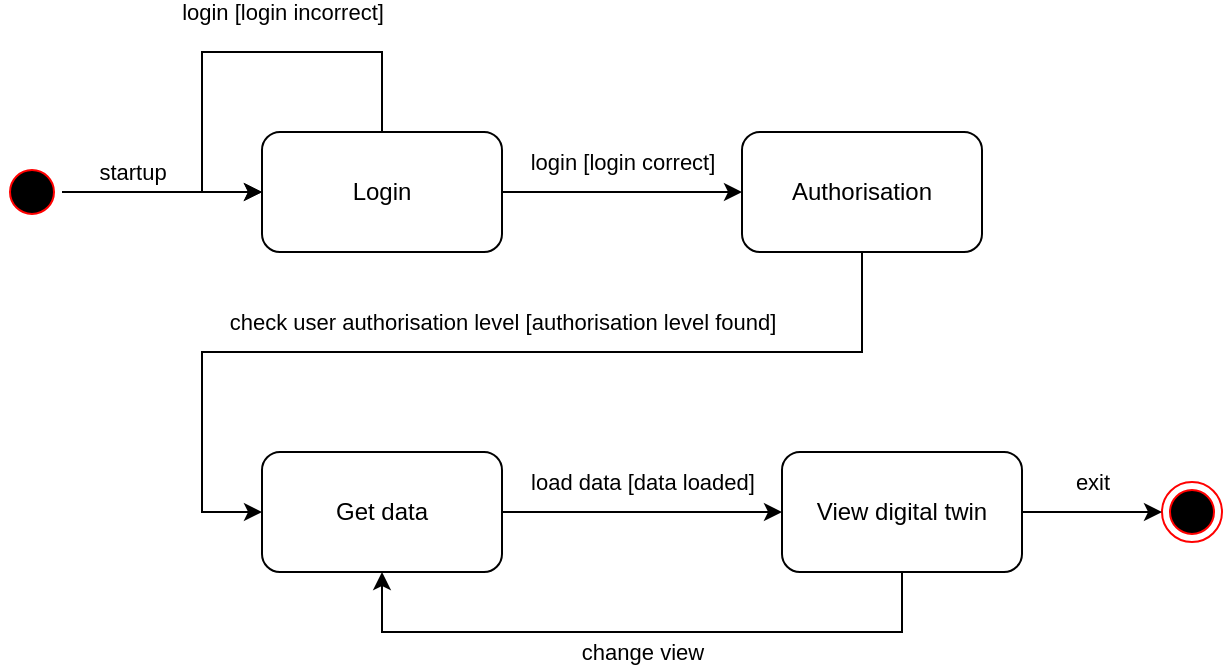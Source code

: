 <mxfile version="15.7.3" type="device"><diagram id="cF61DuwzFayxc4ZNtusw" name="Pagina-1"><mxGraphModel dx="918" dy="729" grid="1" gridSize="10" guides="1" tooltips="1" connect="1" arrows="1" fold="1" page="1" pageScale="1" pageWidth="2336" pageHeight="1654" math="0" shadow="0"><root><mxCell id="0"/><mxCell id="1" parent="0"/><mxCell id="4Gmc0JCR9cxEjJ_54zln-1" value="Login" style="rounded=1;whiteSpace=wrap;html=1;" vertex="1" parent="1"><mxGeometry x="250" y="120" width="120" height="60" as="geometry"/></mxCell><mxCell id="4Gmc0JCR9cxEjJ_54zln-2" value="" style="ellipse;html=1;shape=startState;fillColor=#000000;strokeColor=#ff0000;" vertex="1" parent="1"><mxGeometry x="120" y="135" width="30" height="30" as="geometry"/></mxCell><mxCell id="4Gmc0JCR9cxEjJ_54zln-4" value="" style="endArrow=classic;html=1;rounded=0;exitX=1;exitY=0.5;exitDx=0;exitDy=0;entryX=0;entryY=0.5;entryDx=0;entryDy=0;" edge="1" parent="1" source="4Gmc0JCR9cxEjJ_54zln-2" target="4Gmc0JCR9cxEjJ_54zln-1"><mxGeometry relative="1" as="geometry"><mxPoint x="140" y="225" as="sourcePoint"/><mxPoint x="240" y="225" as="targetPoint"/></mxGeometry></mxCell><mxCell id="4Gmc0JCR9cxEjJ_54zln-5" value="startup" style="edgeLabel;resizable=0;html=1;align=center;verticalAlign=middle;" connectable="0" vertex="1" parent="4Gmc0JCR9cxEjJ_54zln-4"><mxGeometry relative="1" as="geometry"><mxPoint x="-15" y="-10" as="offset"/></mxGeometry></mxCell><mxCell id="4Gmc0JCR9cxEjJ_54zln-11" value="Authorisation" style="rounded=1;whiteSpace=wrap;html=1;" vertex="1" parent="1"><mxGeometry x="490" y="120" width="120" height="60" as="geometry"/></mxCell><mxCell id="4Gmc0JCR9cxEjJ_54zln-12" value="" style="endArrow=classic;html=1;rounded=0;exitX=0.5;exitY=0;exitDx=0;exitDy=0;entryX=0;entryY=0.5;entryDx=0;entryDy=0;" edge="1" parent="1" source="4Gmc0JCR9cxEjJ_54zln-1" target="4Gmc0JCR9cxEjJ_54zln-1"><mxGeometry relative="1" as="geometry"><mxPoint x="510" y="450" as="sourcePoint"/><mxPoint x="610" y="450" as="targetPoint"/><Array as="points"><mxPoint x="310" y="80"/><mxPoint x="220" y="80"/><mxPoint x="220" y="150"/></Array></mxGeometry></mxCell><mxCell id="4Gmc0JCR9cxEjJ_54zln-13" value="login [login incorrect]" style="edgeLabel;resizable=0;html=1;align=center;verticalAlign=middle;" connectable="0" vertex="1" parent="4Gmc0JCR9cxEjJ_54zln-12"><mxGeometry relative="1" as="geometry"><mxPoint x="25" y="-20" as="offset"/></mxGeometry></mxCell><mxCell id="4Gmc0JCR9cxEjJ_54zln-14" value="" style="endArrow=classic;html=1;rounded=0;exitX=1;exitY=0.5;exitDx=0;exitDy=0;entryX=0;entryY=0.5;entryDx=0;entryDy=0;" edge="1" parent="1" source="4Gmc0JCR9cxEjJ_54zln-1" target="4Gmc0JCR9cxEjJ_54zln-11"><mxGeometry relative="1" as="geometry"><mxPoint x="420" y="330" as="sourcePoint"/><mxPoint x="520" y="330" as="targetPoint"/></mxGeometry></mxCell><mxCell id="4Gmc0JCR9cxEjJ_54zln-15" value="login [login correct]" style="edgeLabel;resizable=0;html=1;align=center;verticalAlign=middle;" connectable="0" vertex="1" parent="4Gmc0JCR9cxEjJ_54zln-14"><mxGeometry relative="1" as="geometry"><mxPoint y="-15" as="offset"/></mxGeometry></mxCell><mxCell id="4Gmc0JCR9cxEjJ_54zln-17" value="" style="endArrow=classic;html=1;rounded=0;exitX=0.5;exitY=1;exitDx=0;exitDy=0;entryX=0;entryY=0.5;entryDx=0;entryDy=0;" edge="1" parent="1" source="4Gmc0JCR9cxEjJ_54zln-11" target="4Gmc0JCR9cxEjJ_54zln-29"><mxGeometry relative="1" as="geometry"><mxPoint x="590" y="220" as="sourcePoint"/><mxPoint x="750" y="150" as="targetPoint"/><Array as="points"><mxPoint x="550" y="230"/><mxPoint x="220" y="230"/><mxPoint x="220" y="310"/></Array></mxGeometry></mxCell><mxCell id="4Gmc0JCR9cxEjJ_54zln-18" value="check user authorisation level [authorisation level found]" style="edgeLabel;resizable=0;html=1;align=center;verticalAlign=middle;" connectable="0" vertex="1" parent="4Gmc0JCR9cxEjJ_54zln-17"><mxGeometry relative="1" as="geometry"><mxPoint x="15" y="-15" as="offset"/></mxGeometry></mxCell><mxCell id="4Gmc0JCR9cxEjJ_54zln-28" value="" style="ellipse;html=1;shape=endState;fillColor=#000000;strokeColor=#ff0000;" vertex="1" parent="1"><mxGeometry x="700" y="295" width="30" height="30" as="geometry"/></mxCell><mxCell id="4Gmc0JCR9cxEjJ_54zln-29" value="Get data" style="rounded=1;whiteSpace=wrap;html=1;" vertex="1" parent="1"><mxGeometry x="250" y="280" width="120" height="60" as="geometry"/></mxCell><mxCell id="4Gmc0JCR9cxEjJ_54zln-30" value="View digital twin" style="rounded=1;whiteSpace=wrap;html=1;" vertex="1" parent="1"><mxGeometry x="510" y="280" width="120" height="60" as="geometry"/></mxCell><mxCell id="4Gmc0JCR9cxEjJ_54zln-31" value="" style="endArrow=classic;html=1;rounded=0;exitX=1;exitY=0.5;exitDx=0;exitDy=0;entryX=0;entryY=0.5;entryDx=0;entryDy=0;" edge="1" parent="1" source="4Gmc0JCR9cxEjJ_54zln-29" target="4Gmc0JCR9cxEjJ_54zln-30"><mxGeometry relative="1" as="geometry"><mxPoint x="350" y="380" as="sourcePoint"/><mxPoint x="450" y="380" as="targetPoint"/></mxGeometry></mxCell><mxCell id="4Gmc0JCR9cxEjJ_54zln-32" value="load data [data loaded]" style="edgeLabel;resizable=0;html=1;align=center;verticalAlign=middle;" connectable="0" vertex="1" parent="4Gmc0JCR9cxEjJ_54zln-31"><mxGeometry relative="1" as="geometry"><mxPoint y="-15" as="offset"/></mxGeometry></mxCell><mxCell id="4Gmc0JCR9cxEjJ_54zln-33" value="" style="endArrow=classic;html=1;rounded=0;exitX=1;exitY=0.5;exitDx=0;exitDy=0;entryX=0;entryY=0.5;entryDx=0;entryDy=0;" edge="1" parent="1" source="4Gmc0JCR9cxEjJ_54zln-30" target="4Gmc0JCR9cxEjJ_54zln-28"><mxGeometry relative="1" as="geometry"><mxPoint x="690" y="309.58" as="sourcePoint"/><mxPoint x="750" y="310" as="targetPoint"/></mxGeometry></mxCell><mxCell id="4Gmc0JCR9cxEjJ_54zln-34" value="exit" style="edgeLabel;resizable=0;html=1;align=center;verticalAlign=middle;" connectable="0" vertex="1" parent="4Gmc0JCR9cxEjJ_54zln-33"><mxGeometry relative="1" as="geometry"><mxPoint y="-15" as="offset"/></mxGeometry></mxCell><mxCell id="4Gmc0JCR9cxEjJ_54zln-35" value="" style="endArrow=classic;html=1;rounded=0;exitX=0.5;exitY=1;exitDx=0;exitDy=0;entryX=0.5;entryY=1;entryDx=0;entryDy=0;" edge="1" parent="1" source="4Gmc0JCR9cxEjJ_54zln-30" target="4Gmc0JCR9cxEjJ_54zln-29"><mxGeometry relative="1" as="geometry"><mxPoint x="410" y="430" as="sourcePoint"/><mxPoint x="510" y="430" as="targetPoint"/><Array as="points"><mxPoint x="570" y="370"/><mxPoint x="310" y="370"/></Array></mxGeometry></mxCell><mxCell id="4Gmc0JCR9cxEjJ_54zln-36" value="change view" style="edgeLabel;resizable=0;html=1;align=center;verticalAlign=middle;" connectable="0" vertex="1" parent="4Gmc0JCR9cxEjJ_54zln-35"><mxGeometry relative="1" as="geometry"><mxPoint y="10" as="offset"/></mxGeometry></mxCell></root></mxGraphModel></diagram></mxfile>